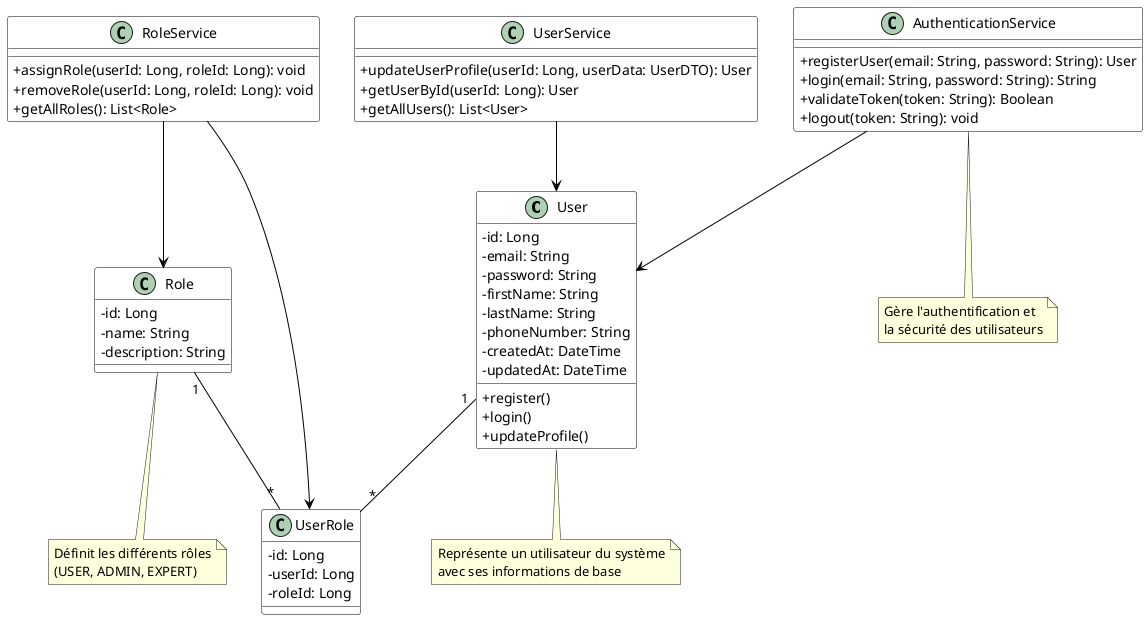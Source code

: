 @startuml Authentication Class Diagram

skinparam classAttributeIconSize 0
skinparam class {
    BackgroundColor White
    ArrowColor Black
    BorderColor Black
}

' Classes principales
class User {
    -id: Long
    -email: String
    -password: String
    -firstName: String
    -lastName: String
    -phoneNumber: String
    -createdAt: DateTime
    -updatedAt: DateTime
    +register()
    +login()
    +updateProfile()
}

class Role {
    -id: Long
    -name: String
    -description: String
}

class UserRole {
    -id: Long
    -userId: Long
    -roleId: Long
}

class AuthenticationService {
    +registerUser(email: String, password: String): User
    +login(email: String, password: String): String
    +validateToken(token: String): Boolean
    +logout(token: String): void
}

class UserService {
    +updateUserProfile(userId: Long, userData: UserDTO): User
    +getUserById(userId: Long): User
    +getAllUsers(): List<User>
}

class RoleService {
    +assignRole(userId: Long, roleId: Long): void
    +removeRole(userId: Long, roleId: Long): void
    +getAllRoles(): List<Role>
}

' Relations
User "1" -- "*" UserRole
Role "1" -- "*" UserRole
UserService --> User
RoleService --> Role
RoleService --> UserRole
AuthenticationService --> User

note bottom of User
  Représente un utilisateur du système
  avec ses informations de base
end note

note bottom of Role
  Définit les différents rôles
  (USER, ADMIN, EXPERT)
end note

note bottom of AuthenticationService
  Gère l'authentification et
  la sécurité des utilisateurs
end note

@enduml 